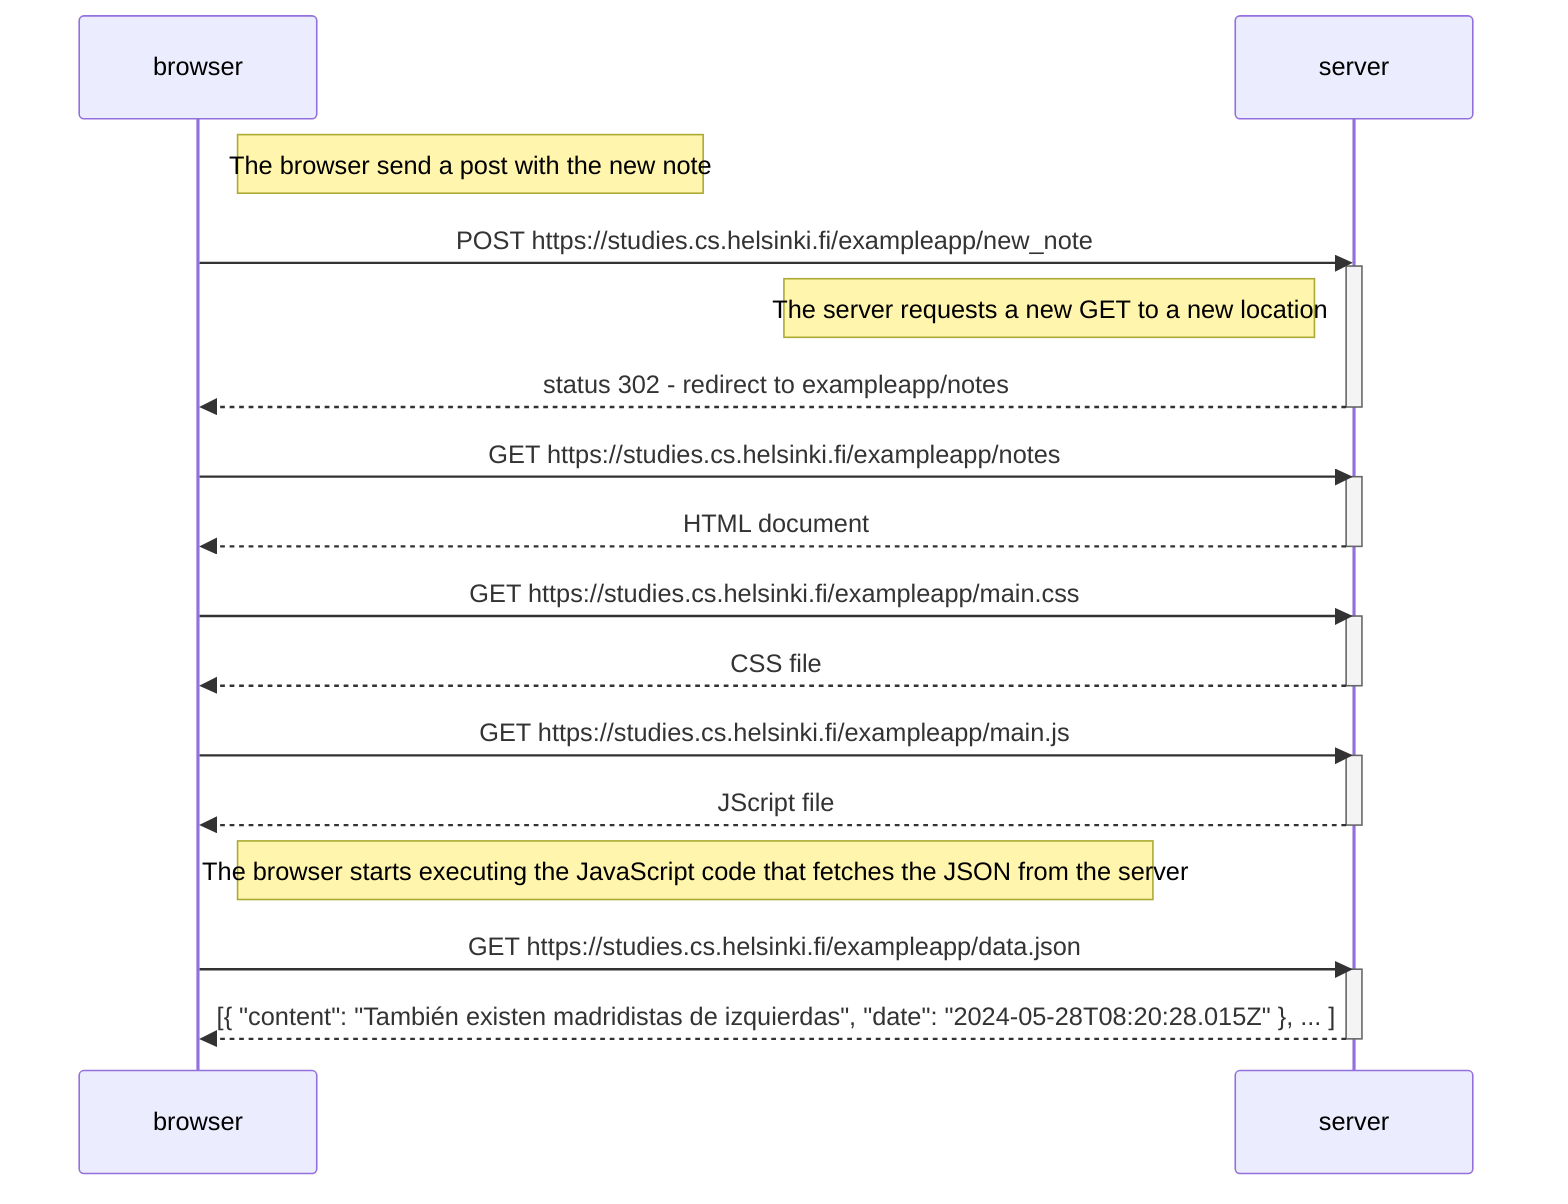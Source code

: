 sequenceDiagram
    participant browser
    participant server

    Note right of browser: The browser send a post with the new note

    browser->>server: POST https://studies.cs.helsinki.fi/exampleapp/new_note
    activate server
    
    Note left of server: The server requests a new GET to a new location
    server-->>browser: status 302 - redirect to exampleapp/notes
    deactivate server

     

    browser->>server: GET https://studies.cs.helsinki.fi/exampleapp/notes
    activate server
    server-->>browser: HTML document
    deactivate server

    browser->>server: GET https://studies.cs.helsinki.fi/exampleapp/main.css
    activate server
    server-->>browser: CSS file
    deactivate server

    browser->>server: GET https://studies.cs.helsinki.fi/exampleapp/main.js
    activate server
    server-->>browser: JScript file
    deactivate server

    Note right of browser: The browser starts executing the JavaScript code that fetches the JSON from the server
    
    browser->>server: GET https://studies.cs.helsinki.fi/exampleapp/data.json
    activate server
    server-->>browser: [{ "content": "También existen madridistas de izquierdas", "date": "2024-05-28T08:20:28.015Z" }, ... ]
    deactivate server